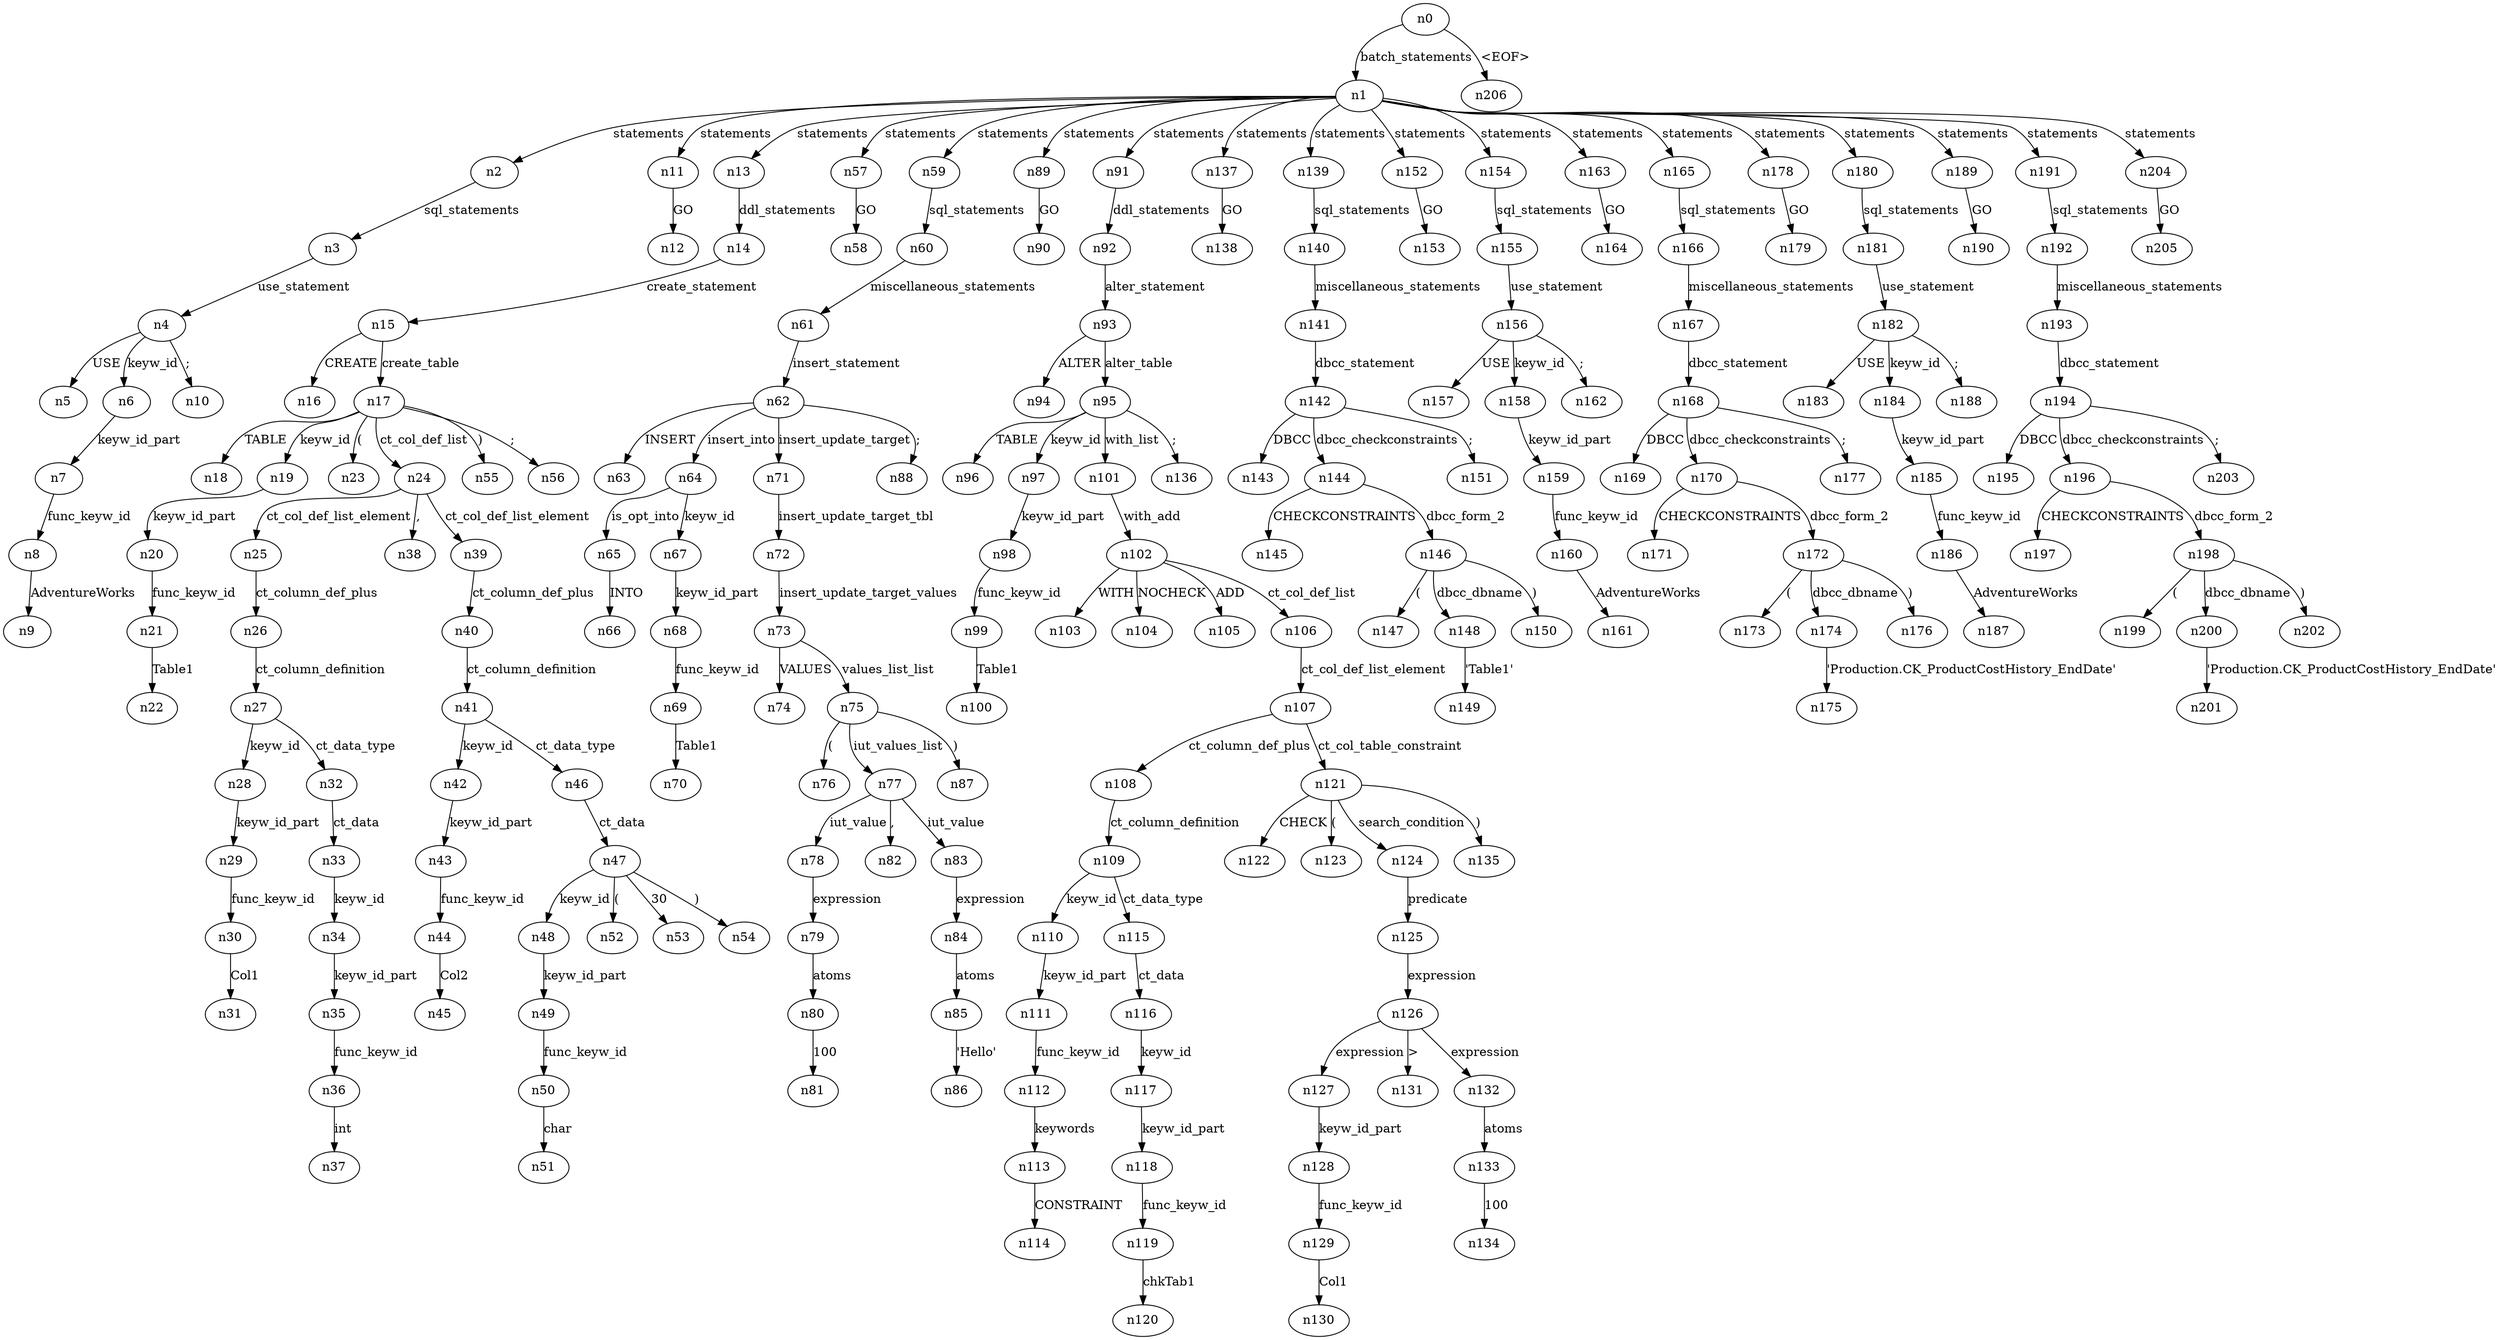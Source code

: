 digraph ParseTree {
  n0 -> n1 [label="batch_statements"];
  n1 -> n2 [label="statements"];
  n2 -> n3 [label="sql_statements"];
  n3 -> n4 [label="use_statement"];
  n4 -> n5 [label="USE"];
  n4 -> n6 [label="keyw_id"];
  n6 -> n7 [label="keyw_id_part"];
  n7 -> n8 [label="func_keyw_id"];
  n8 -> n9 [label="AdventureWorks"];
  n4 -> n10 [label=";"];
  n1 -> n11 [label="statements"];
  n11 -> n12 [label="GO"];
  n1 -> n13 [label="statements"];
  n13 -> n14 [label="ddl_statements"];
  n14 -> n15 [label="create_statement"];
  n15 -> n16 [label="CREATE"];
  n15 -> n17 [label="create_table"];
  n17 -> n18 [label="TABLE"];
  n17 -> n19 [label="keyw_id"];
  n19 -> n20 [label="keyw_id_part"];
  n20 -> n21 [label="func_keyw_id"];
  n21 -> n22 [label="Table1"];
  n17 -> n23 [label="("];
  n17 -> n24 [label="ct_col_def_list"];
  n24 -> n25 [label="ct_col_def_list_element"];
  n25 -> n26 [label="ct_column_def_plus"];
  n26 -> n27 [label="ct_column_definition"];
  n27 -> n28 [label="keyw_id"];
  n28 -> n29 [label="keyw_id_part"];
  n29 -> n30 [label="func_keyw_id"];
  n30 -> n31 [label="Col1"];
  n27 -> n32 [label="ct_data_type"];
  n32 -> n33 [label="ct_data"];
  n33 -> n34 [label="keyw_id"];
  n34 -> n35 [label="keyw_id_part"];
  n35 -> n36 [label="func_keyw_id"];
  n36 -> n37 [label="int"];
  n24 -> n38 [label=","];
  n24 -> n39 [label="ct_col_def_list_element"];
  n39 -> n40 [label="ct_column_def_plus"];
  n40 -> n41 [label="ct_column_definition"];
  n41 -> n42 [label="keyw_id"];
  n42 -> n43 [label="keyw_id_part"];
  n43 -> n44 [label="func_keyw_id"];
  n44 -> n45 [label="Col2"];
  n41 -> n46 [label="ct_data_type"];
  n46 -> n47 [label="ct_data"];
  n47 -> n48 [label="keyw_id"];
  n48 -> n49 [label="keyw_id_part"];
  n49 -> n50 [label="func_keyw_id"];
  n50 -> n51 [label="char"];
  n47 -> n52 [label="("];
  n47 -> n53 [label="30"];
  n47 -> n54 [label=")"];
  n17 -> n55 [label=")"];
  n17 -> n56 [label=";"];
  n1 -> n57 [label="statements"];
  n57 -> n58 [label="GO"];
  n1 -> n59 [label="statements"];
  n59 -> n60 [label="sql_statements"];
  n60 -> n61 [label="miscellaneous_statements"];
  n61 -> n62 [label="insert_statement"];
  n62 -> n63 [label="INSERT"];
  n62 -> n64 [label="insert_into"];
  n64 -> n65 [label="is_opt_into"];
  n65 -> n66 [label="INTO"];
  n64 -> n67 [label="keyw_id"];
  n67 -> n68 [label="keyw_id_part"];
  n68 -> n69 [label="func_keyw_id"];
  n69 -> n70 [label="Table1"];
  n62 -> n71 [label="insert_update_target"];
  n71 -> n72 [label="insert_update_target_tbl"];
  n72 -> n73 [label="insert_update_target_values"];
  n73 -> n74 [label="VALUES"];
  n73 -> n75 [label="values_list_list"];
  n75 -> n76 [label="("];
  n75 -> n77 [label="iut_values_list"];
  n77 -> n78 [label="iut_value"];
  n78 -> n79 [label="expression"];
  n79 -> n80 [label="atoms"];
  n80 -> n81 [label="100"];
  n77 -> n82 [label=","];
  n77 -> n83 [label="iut_value"];
  n83 -> n84 [label="expression"];
  n84 -> n85 [label="atoms"];
  n85 -> n86 [label="'Hello'"];
  n75 -> n87 [label=")"];
  n62 -> n88 [label=";"];
  n1 -> n89 [label="statements"];
  n89 -> n90 [label="GO"];
  n1 -> n91 [label="statements"];
  n91 -> n92 [label="ddl_statements"];
  n92 -> n93 [label="alter_statement"];
  n93 -> n94 [label="ALTER"];
  n93 -> n95 [label="alter_table"];
  n95 -> n96 [label="TABLE"];
  n95 -> n97 [label="keyw_id"];
  n97 -> n98 [label="keyw_id_part"];
  n98 -> n99 [label="func_keyw_id"];
  n99 -> n100 [label="Table1"];
  n95 -> n101 [label="with_list"];
  n101 -> n102 [label="with_add"];
  n102 -> n103 [label="WITH"];
  n102 -> n104 [label="NOCHECK"];
  n102 -> n105 [label="ADD"];
  n102 -> n106 [label="ct_col_def_list"];
  n106 -> n107 [label="ct_col_def_list_element"];
  n107 -> n108 [label="ct_column_def_plus"];
  n108 -> n109 [label="ct_column_definition"];
  n109 -> n110 [label="keyw_id"];
  n110 -> n111 [label="keyw_id_part"];
  n111 -> n112 [label="func_keyw_id"];
  n112 -> n113 [label="keywords"];
  n113 -> n114 [label="CONSTRAINT"];
  n109 -> n115 [label="ct_data_type"];
  n115 -> n116 [label="ct_data"];
  n116 -> n117 [label="keyw_id"];
  n117 -> n118 [label="keyw_id_part"];
  n118 -> n119 [label="func_keyw_id"];
  n119 -> n120 [label="chkTab1"];
  n107 -> n121 [label="ct_col_table_constraint"];
  n121 -> n122 [label="CHECK"];
  n121 -> n123 [label="("];
  n121 -> n124 [label="search_condition"];
  n124 -> n125 [label="predicate"];
  n125 -> n126 [label="expression"];
  n126 -> n127 [label="expression"];
  n127 -> n128 [label="keyw_id_part"];
  n128 -> n129 [label="func_keyw_id"];
  n129 -> n130 [label="Col1"];
  n126 -> n131 [label=">"];
  n126 -> n132 [label="expression"];
  n132 -> n133 [label="atoms"];
  n133 -> n134 [label="100"];
  n121 -> n135 [label=")"];
  n95 -> n136 [label=";"];
  n1 -> n137 [label="statements"];
  n137 -> n138 [label="GO"];
  n1 -> n139 [label="statements"];
  n139 -> n140 [label="sql_statements"];
  n140 -> n141 [label="miscellaneous_statements"];
  n141 -> n142 [label="dbcc_statement"];
  n142 -> n143 [label="DBCC"];
  n142 -> n144 [label="dbcc_checkconstraints"];
  n144 -> n145 [label="CHECKCONSTRAINTS"];
  n144 -> n146 [label="dbcc_form_2"];
  n146 -> n147 [label="("];
  n146 -> n148 [label="dbcc_dbname"];
  n148 -> n149 [label="'Table1'"];
  n146 -> n150 [label=")"];
  n142 -> n151 [label=";"];
  n1 -> n152 [label="statements"];
  n152 -> n153 [label="GO"];
  n1 -> n154 [label="statements"];
  n154 -> n155 [label="sql_statements"];
  n155 -> n156 [label="use_statement"];
  n156 -> n157 [label="USE"];
  n156 -> n158 [label="keyw_id"];
  n158 -> n159 [label="keyw_id_part"];
  n159 -> n160 [label="func_keyw_id"];
  n160 -> n161 [label="AdventureWorks"];
  n156 -> n162 [label=";"];
  n1 -> n163 [label="statements"];
  n163 -> n164 [label="GO"];
  n1 -> n165 [label="statements"];
  n165 -> n166 [label="sql_statements"];
  n166 -> n167 [label="miscellaneous_statements"];
  n167 -> n168 [label="dbcc_statement"];
  n168 -> n169 [label="DBCC"];
  n168 -> n170 [label="dbcc_checkconstraints"];
  n170 -> n171 [label="CHECKCONSTRAINTS"];
  n170 -> n172 [label="dbcc_form_2"];
  n172 -> n173 [label="("];
  n172 -> n174 [label="dbcc_dbname"];
  n174 -> n175 [label="'Production.CK_ProductCostHistory_EndDate'"];
  n172 -> n176 [label=")"];
  n168 -> n177 [label=";"];
  n1 -> n178 [label="statements"];
  n178 -> n179 [label="GO"];
  n1 -> n180 [label="statements"];
  n180 -> n181 [label="sql_statements"];
  n181 -> n182 [label="use_statement"];
  n182 -> n183 [label="USE"];
  n182 -> n184 [label="keyw_id"];
  n184 -> n185 [label="keyw_id_part"];
  n185 -> n186 [label="func_keyw_id"];
  n186 -> n187 [label="AdventureWorks"];
  n182 -> n188 [label=";"];
  n1 -> n189 [label="statements"];
  n189 -> n190 [label="GO"];
  n1 -> n191 [label="statements"];
  n191 -> n192 [label="sql_statements"];
  n192 -> n193 [label="miscellaneous_statements"];
  n193 -> n194 [label="dbcc_statement"];
  n194 -> n195 [label="DBCC"];
  n194 -> n196 [label="dbcc_checkconstraints"];
  n196 -> n197 [label="CHECKCONSTRAINTS"];
  n196 -> n198 [label="dbcc_form_2"];
  n198 -> n199 [label="("];
  n198 -> n200 [label="dbcc_dbname"];
  n200 -> n201 [label="'Production.CK_ProductCostHistory_EndDate'"];
  n198 -> n202 [label=")"];
  n194 -> n203 [label=";"];
  n1 -> n204 [label="statements"];
  n204 -> n205 [label="GO"];
  n0 -> n206 [label="<EOF>"];
}